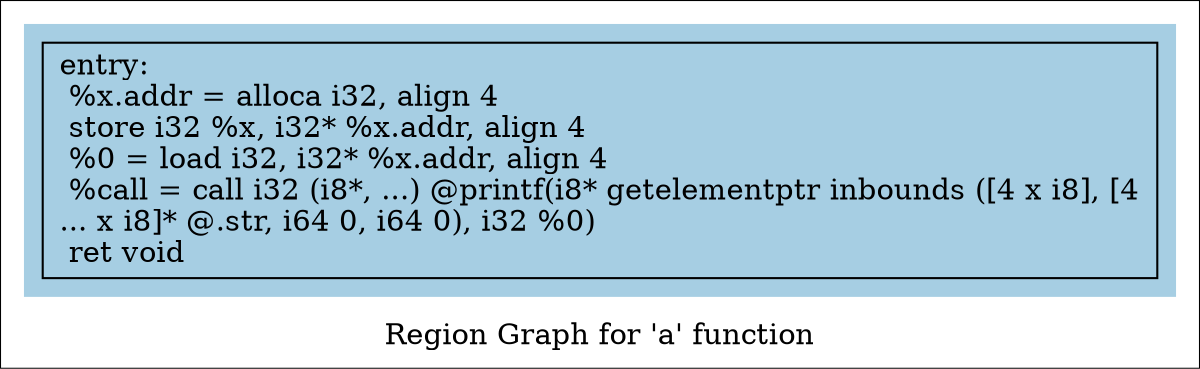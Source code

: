 digraph "Region Graph for 'a' function" {
	label="Region Graph for 'a' function";

	Node0x563e69511cc0 [shape=record,label="{entry:\l  %x.addr = alloca i32, align 4\l  store i32 %x, i32* %x.addr, align 4\l  %0 = load i32, i32* %x.addr, align 4\l  %call = call i32 (i8*, ...) @printf(i8* getelementptr inbounds ([4 x i8], [4\l... x i8]* @.str, i64 0, i64 0), i32 %0)\l  ret void\l}"];
	colorscheme = "paired12"
        subgraph cluster_0x563e69541110 {
          label = "";
          style = filled;
          color = 1
          Node0x563e69511cc0;
        }
}
